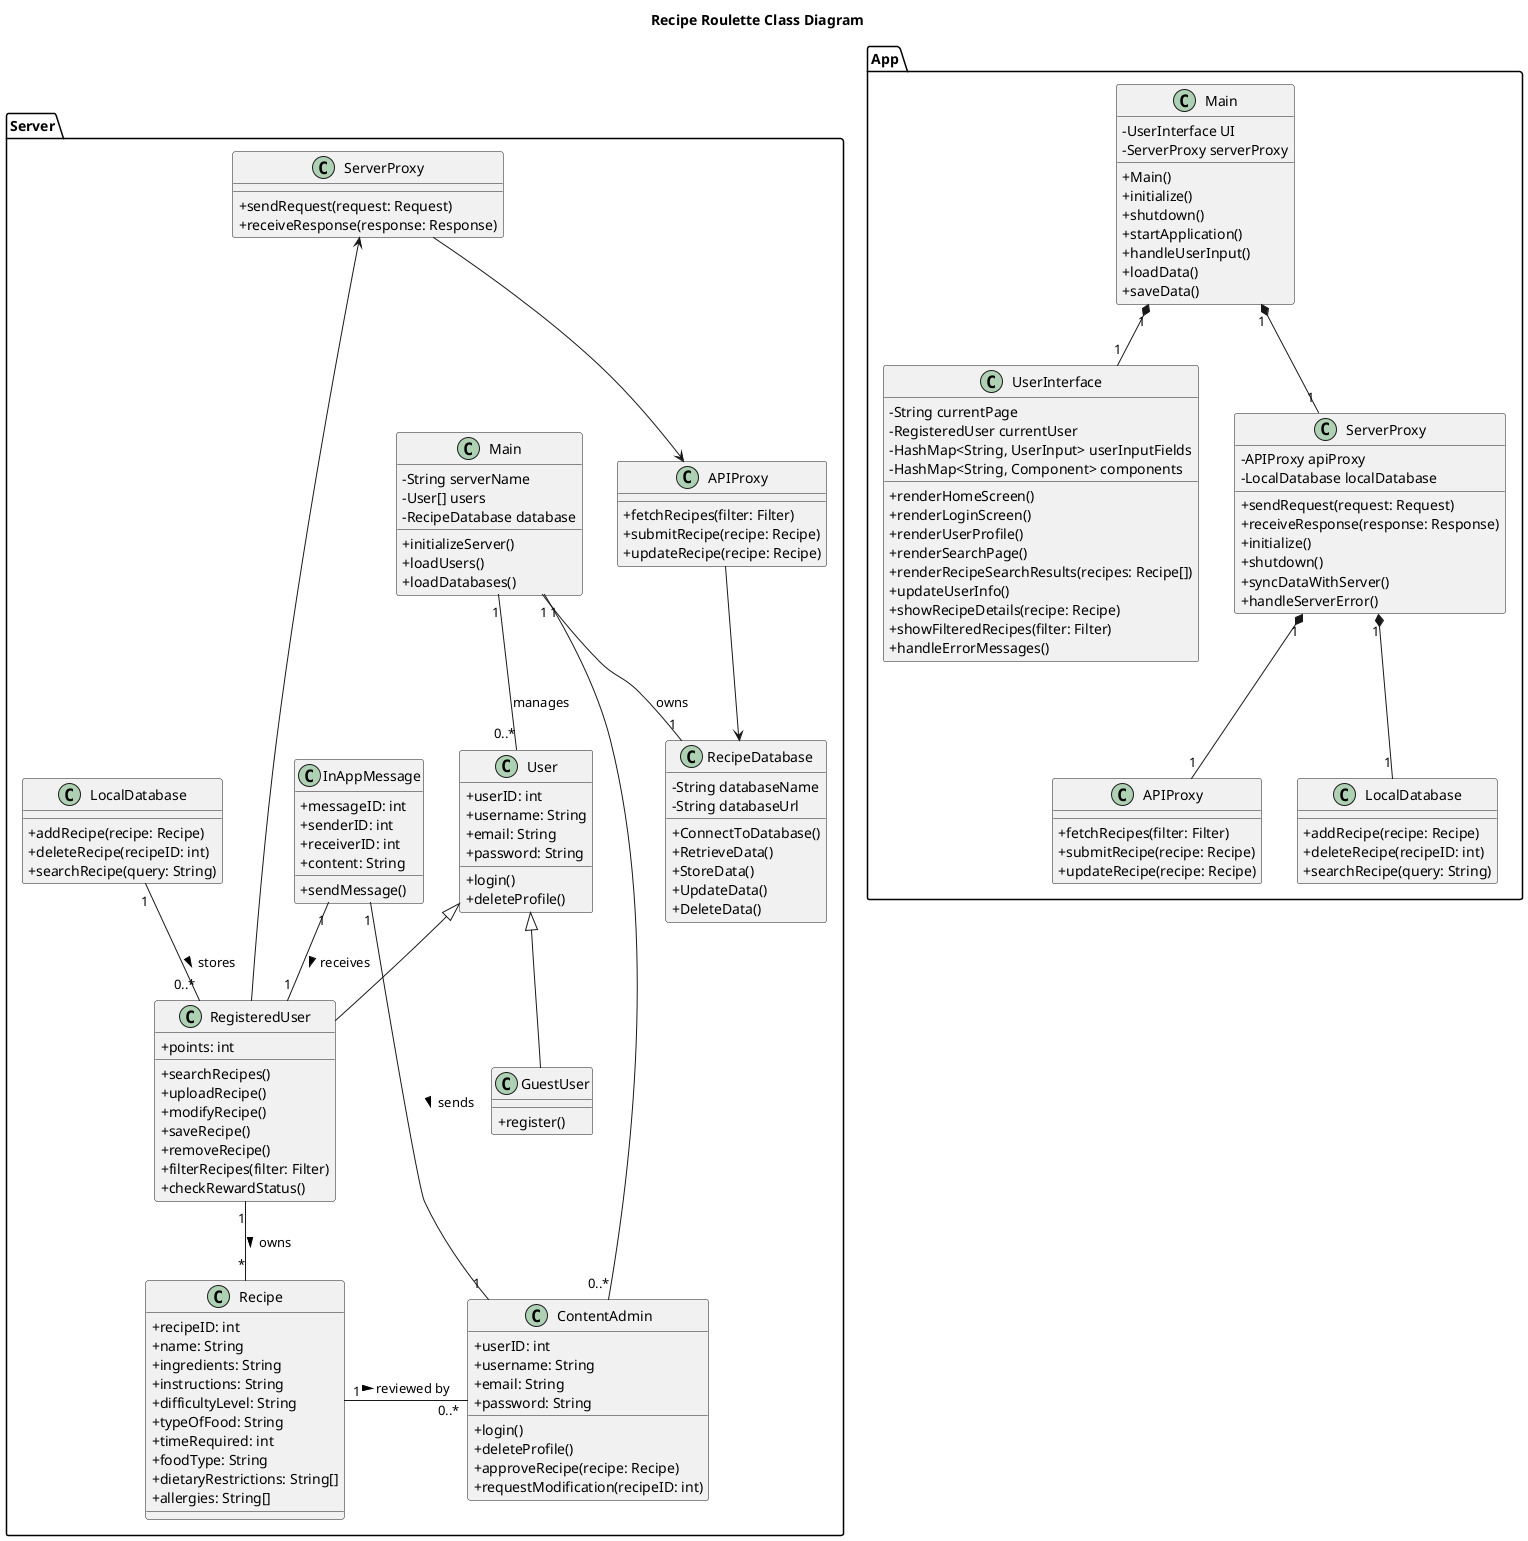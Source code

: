 @startuml
skinparam classAttributeIconSize 0
Title: Recipe Roulette Class Diagram


package "App" {

    class Main {
        - UserInterface UI
        - ServerProxy serverProxy
        +Main()
        +initialize()
        +shutdown()
        +startApplication()
        +handleUserInput()
        +loadData()
        +saveData()
    }

    class UserInterface {
        -String currentPage
        -RegisteredUser currentUser
        -HashMap<String, UserInput> userInputFields
        -HashMap<String, Component> components
        + renderHomeScreen()
        + renderLoginScreen()
        + renderUserProfile()
        + renderSearchPage()
        + renderRecipeSearchResults(recipes: Recipe[])
        + updateUserInfo()
        + showRecipeDetails(recipe: Recipe)
        + showFilteredRecipes(filter: Filter)
        + handleErrorMessages()
    }

    class ServerProxy {
        - APIProxy apiProxy
        - LocalDatabase localDatabase
        + sendRequest(request: Request)
        + receiveResponse(response: Response)
        + initialize()
        + shutdown()
        + syncDataWithServer()
        + handleServerError()
    }

    class APIProxy {
        + fetchRecipes(filter: Filter)
        + submitRecipe(recipe: Recipe)
        + updateRecipe(recipe: Recipe)
    }

    class LocalDatabase {
        + addRecipe(recipe: Recipe)
        + deleteRecipe(recipeID: int)
        + searchRecipe(query: String)
    }


    Main "1" *-- "1" UserInterface
    Main "1" *-- "1" ServerProxy
    ServerProxy "1" *-- "1" APIProxy
    ServerProxy "1" *-- "1" LocalDatabase
}

package "Server" {
    class Main {
        -String serverName
        -User[] users
        -RecipeDatabase database
        +initializeServer()
        +loadUsers()
        +loadDatabases()
    }

    class User {
        +userID: int
        +username: String
        +email: String
        +password: String
        +login()
        +deleteProfile()
    }

    class RegisteredUser {
        +points: int
        +searchRecipes()
        +uploadRecipe()
        +modifyRecipe()
        +saveRecipe()
        +removeRecipe()
        +filterRecipes(filter: Filter)
        +checkRewardStatus()
    }

    class GuestUser {
        +register()
    }

    class Recipe {
        +recipeID: int
        +name: String
        +ingredients: String
        +instructions: String
        +difficultyLevel: String
        +typeOfFood: String
       +timeRequired: int
        +foodType: String
        +dietaryRestrictions: String[]
        +allergies: String[]
    }


    class LocalDatabase {
        +addRecipe(recipe: Recipe)
        +deleteRecipe(recipeID: int)
        +searchRecipe(query: String)
    }

    class ContentAdmin {
        +userID: int
        +username: String
        +email: String
        +password: String
        +login()
        +deleteProfile()
        +approveRecipe(recipe: Recipe)
        +requestModification(recipeID: int)
    }

    class APIProxy {
        +fetchRecipes(filter: Filter)
        +submitRecipe(recipe: Recipe)
        +updateRecipe(recipe: Recipe)
    }

    class InAppMessage {
        +messageID: int
        +senderID: int
        +receiverID: int
        +content: String
        +sendMessage()
    }

    class ServerProxy {
        +sendRequest(request: Request)
        +receiveResponse(response: Response)
    }

    class RecipeDatabase {
        -String databaseName
        -String databaseUrl
        +ConnectToDatabase()
        +RetrieveData()
        +StoreData()
        +UpdateData()
        +DeleteData()
    }



    Main "1" -- "0..*" User : manages
    Main "1" -- "0..*" ContentAdmin
    Main "1" -- "1" RecipeDatabase : owns
    User <|-- RegisteredUser
    User <|-- GuestUser
    RegisteredUser "1" -- "*" Recipe : owns >
    Recipe "1" -right- "0..*" ContentAdmin : reviewed by >
    LocalDatabase "1" -- "0..*" RegisteredUser : stores >
    InAppMessage "1" -- "1" ContentAdmin : sends >
    InAppMessage "1" -- "1" RegisteredUser : receives >
    ServerProxy <-- RegisteredUser
    ServerProxy --> APIProxy
    APIProxy --> RecipeDatabase
}


@enduml

